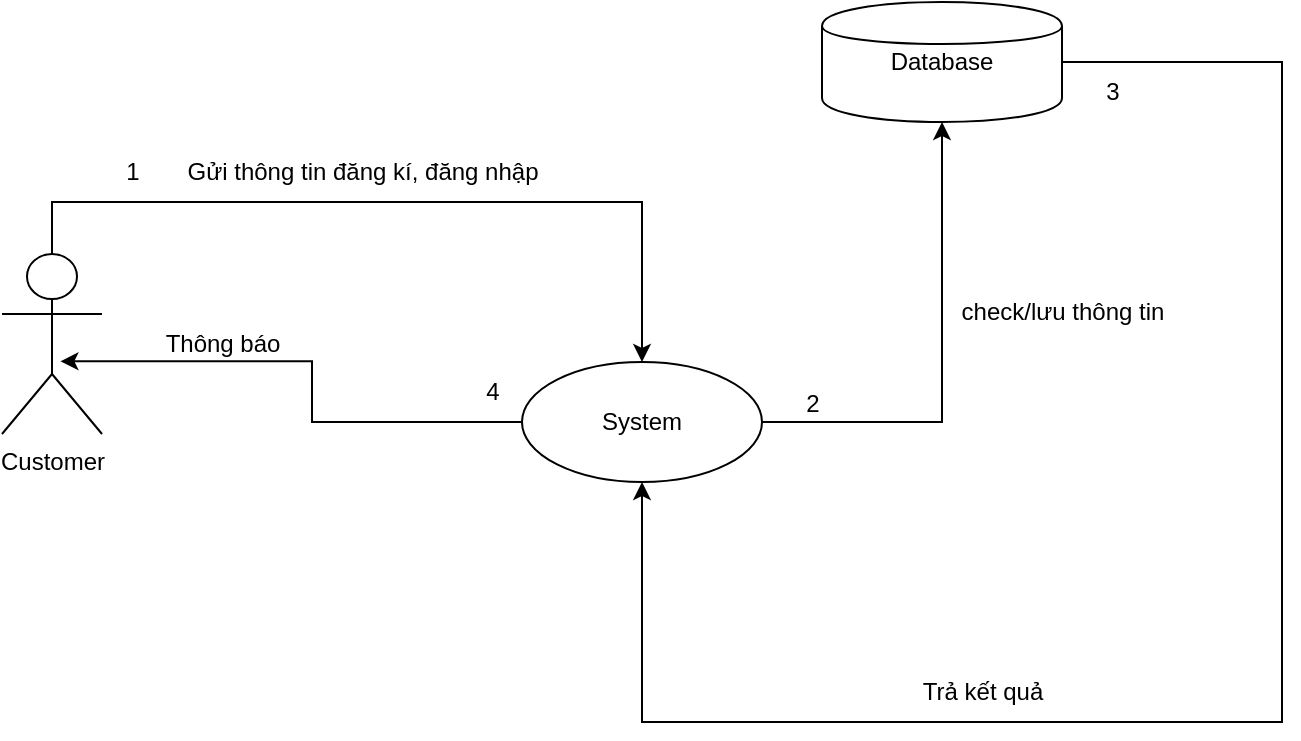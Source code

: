 <mxfile version="27.0.3">
  <diagram name="Trang-1" id="Q03CzzldfmfzJz4NTsnz">
    <mxGraphModel dx="1227" dy="606" grid="1" gridSize="10" guides="1" tooltips="1" connect="1" arrows="1" fold="1" page="1" pageScale="1" pageWidth="827" pageHeight="1169" math="0" shadow="0">
      <root>
        <mxCell id="0" />
        <mxCell id="1" parent="0" />
        <mxCell id="r6Ib7d2phlRgHD_xiU0P-5" style="edgeStyle=orthogonalEdgeStyle;rounded=0;orthogonalLoop=1;jettySize=auto;html=1;entryX=0.5;entryY=0;entryDx=0;entryDy=0;exitX=0.5;exitY=0;exitDx=0;exitDy=0;exitPerimeter=0;" parent="1" source="r6Ib7d2phlRgHD_xiU0P-1" target="r6Ib7d2phlRgHD_xiU0P-3" edge="1">
          <mxGeometry relative="1" as="geometry">
            <Array as="points">
              <mxPoint x="85" y="180" />
              <mxPoint x="380" y="180" />
            </Array>
          </mxGeometry>
        </mxCell>
        <mxCell id="r6Ib7d2phlRgHD_xiU0P-1" value="Customer&lt;div&gt;&lt;br&gt;&lt;/div&gt;" style="shape=umlActor;verticalLabelPosition=bottom;verticalAlign=top;html=1;" parent="1" vertex="1">
          <mxGeometry x="60" y="206" width="50" height="90" as="geometry" />
        </mxCell>
        <mxCell id="r6Ib7d2phlRgHD_xiU0P-9" style="edgeStyle=orthogonalEdgeStyle;rounded=0;orthogonalLoop=1;jettySize=auto;html=1;" parent="1" source="r6Ib7d2phlRgHD_xiU0P-3" target="r6Ib7d2phlRgHD_xiU0P-7" edge="1">
          <mxGeometry relative="1" as="geometry" />
        </mxCell>
        <object label="System" id="r6Ib7d2phlRgHD_xiU0P-3">
          <mxCell style="ellipse;whiteSpace=wrap;html=1;" parent="1" vertex="1">
            <mxGeometry x="320" y="260" width="120" height="60" as="geometry" />
          </mxCell>
        </object>
        <mxCell id="r6Ib7d2phlRgHD_xiU0P-6" value="Gửi thông tin đăng kí, đăng nhập" style="text;html=1;align=center;verticalAlign=middle;resizable=0;points=[];autosize=1;strokeColor=none;fillColor=none;" parent="1" vertex="1">
          <mxGeometry x="140" y="150" width="200" height="30" as="geometry" />
        </mxCell>
        <mxCell id="r6Ib7d2phlRgHD_xiU0P-15" style="edgeStyle=orthogonalEdgeStyle;rounded=0;orthogonalLoop=1;jettySize=auto;html=1;entryX=0.5;entryY=1;entryDx=0;entryDy=0;" parent="1" source="r6Ib7d2phlRgHD_xiU0P-7" target="r6Ib7d2phlRgHD_xiU0P-3" edge="1">
          <mxGeometry relative="1" as="geometry">
            <Array as="points">
              <mxPoint x="700" y="440" />
              <mxPoint x="380" y="440" />
            </Array>
          </mxGeometry>
        </mxCell>
        <mxCell id="r6Ib7d2phlRgHD_xiU0P-7" value="Database" style="shape=cylinder;whiteSpace=wrap;html=1;" parent="1" vertex="1">
          <mxGeometry x="470" y="80" width="120" height="60" as="geometry" />
        </mxCell>
        <mxCell id="r6Ib7d2phlRgHD_xiU0P-10" value="check/lưu thông tin" style="text;html=1;align=center;verticalAlign=middle;resizable=0;points=[];autosize=1;strokeColor=none;fillColor=none;" parent="1" vertex="1">
          <mxGeometry x="530" y="220" width="120" height="30" as="geometry" />
        </mxCell>
        <mxCell id="r6Ib7d2phlRgHD_xiU0P-11" value="1" style="text;html=1;align=center;verticalAlign=middle;resizable=0;points=[];autosize=1;strokeColor=none;fillColor=none;" parent="1" vertex="1">
          <mxGeometry x="110" y="150" width="30" height="30" as="geometry" />
        </mxCell>
        <mxCell id="r6Ib7d2phlRgHD_xiU0P-12" value="2" style="text;html=1;align=center;verticalAlign=middle;resizable=0;points=[];autosize=1;strokeColor=none;fillColor=none;" parent="1" vertex="1">
          <mxGeometry x="450" y="266" width="30" height="30" as="geometry" />
        </mxCell>
        <mxCell id="r6Ib7d2phlRgHD_xiU0P-16" value="3" style="text;html=1;align=center;verticalAlign=middle;resizable=0;points=[];autosize=1;strokeColor=none;fillColor=none;" parent="1" vertex="1">
          <mxGeometry x="600" y="110" width="30" height="30" as="geometry" />
        </mxCell>
        <mxCell id="r6Ib7d2phlRgHD_xiU0P-17" value="Trả kết quả" style="text;html=1;align=center;verticalAlign=middle;resizable=0;points=[];autosize=1;strokeColor=none;fillColor=none;" parent="1" vertex="1">
          <mxGeometry x="510" y="410" width="80" height="30" as="geometry" />
        </mxCell>
        <mxCell id="r6Ib7d2phlRgHD_xiU0P-19" style="edgeStyle=orthogonalEdgeStyle;rounded=0;orthogonalLoop=1;jettySize=auto;html=1;entryX=0.584;entryY=0.596;entryDx=0;entryDy=0;entryPerimeter=0;" parent="1" source="r6Ib7d2phlRgHD_xiU0P-3" target="r6Ib7d2phlRgHD_xiU0P-1" edge="1">
          <mxGeometry relative="1" as="geometry" />
        </mxCell>
        <mxCell id="r6Ib7d2phlRgHD_xiU0P-20" value="4" style="text;html=1;align=center;verticalAlign=middle;resizable=0;points=[];autosize=1;strokeColor=none;fillColor=none;" parent="1" vertex="1">
          <mxGeometry x="290" y="260" width="30" height="30" as="geometry" />
        </mxCell>
        <mxCell id="r6Ib7d2phlRgHD_xiU0P-21" value="Thông báo" style="text;html=1;align=center;verticalAlign=middle;resizable=0;points=[];autosize=1;strokeColor=none;fillColor=none;" parent="1" vertex="1">
          <mxGeometry x="130" y="236" width="80" height="30" as="geometry" />
        </mxCell>
      </root>
    </mxGraphModel>
  </diagram>
</mxfile>
